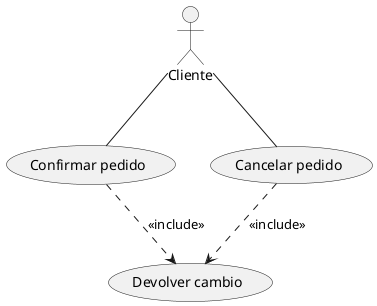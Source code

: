 @startuml

actor :Cliente:
usecase (Confirmar pedido)
usecase (Cancelar pedido)
usecase (Devolver cambio)
Cliente -- (Confirmar pedido)
Cliente -- (Cancelar pedido)

(Confirmar pedido) ..> (Devolver cambio) : <<include>>
(Cancelar pedido) ..> (Devolver cambio) : <<include>>

@enduml